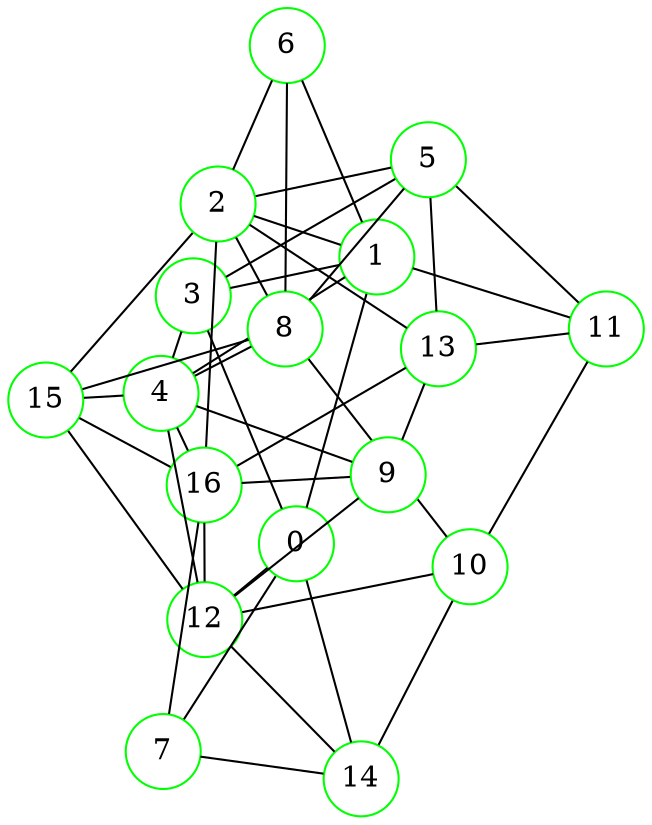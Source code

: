 graph {
graph ["layout"="fdp"]
node ["style"="filled","fillcolor"="white","fixedsize"="true","shape"="circle"]
"0" ["color"="green"]
"1" ["color"="green"]
"2" ["color"="green"]
"16" ["color"="green"]
"5" ["color"="green"]
"8" ["color"="green"]
"10" ["color"="green"]
"11" ["color"="green"]
"13" ["color"="green"]
"12" ["color"="green"]
"14" ["color"="green"]
"15" ["color"="green"]
"6" ["color"="green"]
"3" ["color"="green"]
"4" ["color"="green"]
"9" ["color"="green"]
"7" ["color"="green"]
"0" -- "1"
"0" -- "3"
"0" -- "7"
"0" -- "12"
"0" -- "14"
"1" -- "2"
"1" -- "3"
"1" -- "4"
"1" -- "6"
"1" -- "11"
"2" -- "16"
"2" -- "5"
"2" -- "6"
"2" -- "8"
"2" -- "13"
"2" -- "15"
"5" -- "8"
"5" -- "11"
"5" -- "13"
"8" -- "10"
"8" -- "15"
"10" -- "11"
"10" -- "12"
"10" -- "14"
"11" -- "13"
"13" -- "16"
"12" -- "16"
"12" -- "14"
"12" -- "15"
"15" -- "16"
"6" -- "8"
"3" -- "4"
"3" -- "5"
"4" -- "16"
"4" -- "8"
"4" -- "9"
"4" -- "12"
"4" -- "15"
"9" -- "16"
"9" -- "12"
"9" -- "13"
"7" -- "16"
"7" -- "14"
}